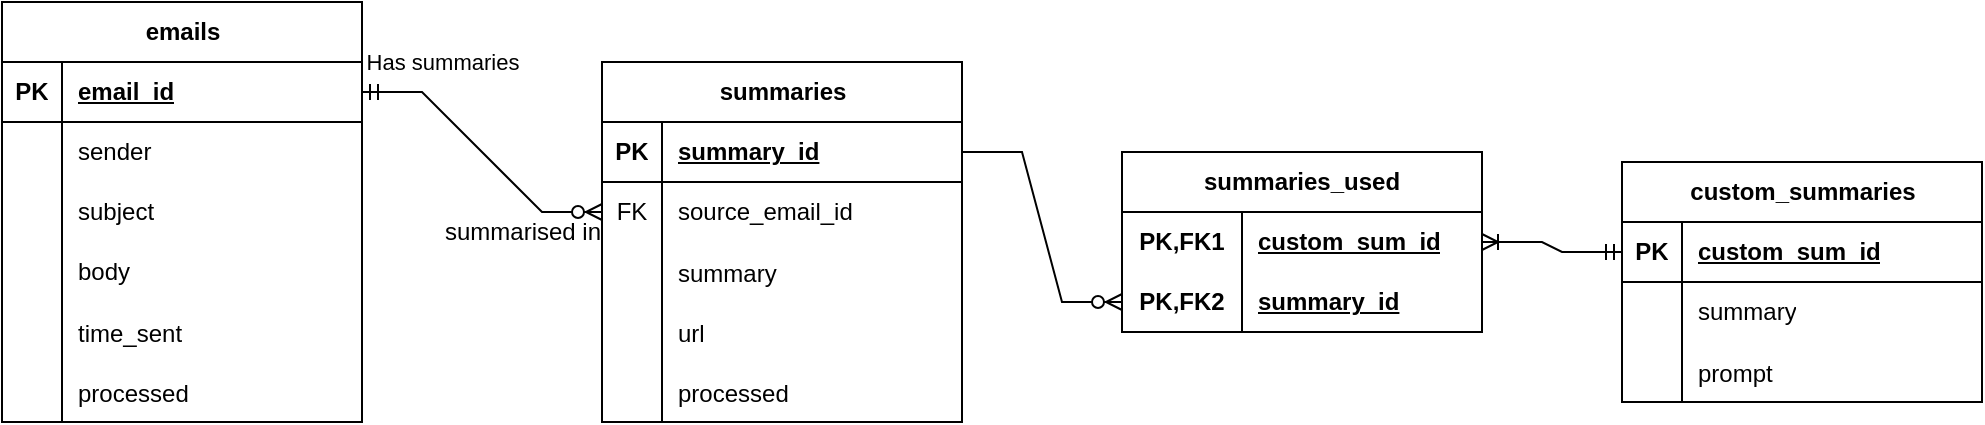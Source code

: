 <mxfile version="24.6.4" type="device">
  <diagram name="Page-1" id="vgabJFnnShm8gbHy2I_C">
    <mxGraphModel dx="1183" dy="789" grid="1" gridSize="10" guides="1" tooltips="1" connect="1" arrows="1" fold="1" page="1" pageScale="1" pageWidth="1100" pageHeight="850" math="0" shadow="0">
      <root>
        <mxCell id="0" />
        <mxCell id="1" parent="0" />
        <mxCell id="yGrduUnZEBeO8_T6THd1-1" value="emails" style="shape=table;startSize=30;container=1;collapsible=1;childLayout=tableLayout;fixedRows=1;rowLines=0;fontStyle=1;align=center;resizeLast=1;html=1;" parent="1" vertex="1">
          <mxGeometry x="80" y="200" width="180" height="210" as="geometry" />
        </mxCell>
        <mxCell id="yGrduUnZEBeO8_T6THd1-2" value="" style="shape=tableRow;horizontal=0;startSize=0;swimlaneHead=0;swimlaneBody=0;fillColor=none;collapsible=0;dropTarget=0;points=[[0,0.5],[1,0.5]];portConstraint=eastwest;top=0;left=0;right=0;bottom=1;" parent="yGrduUnZEBeO8_T6THd1-1" vertex="1">
          <mxGeometry y="30" width="180" height="30" as="geometry" />
        </mxCell>
        <mxCell id="yGrduUnZEBeO8_T6THd1-3" value="PK" style="shape=partialRectangle;connectable=0;fillColor=none;top=0;left=0;bottom=0;right=0;fontStyle=1;overflow=hidden;whiteSpace=wrap;html=1;" parent="yGrduUnZEBeO8_T6THd1-2" vertex="1">
          <mxGeometry width="30" height="30" as="geometry">
            <mxRectangle width="30" height="30" as="alternateBounds" />
          </mxGeometry>
        </mxCell>
        <mxCell id="yGrduUnZEBeO8_T6THd1-4" value="email_id" style="shape=partialRectangle;connectable=0;fillColor=none;top=0;left=0;bottom=0;right=0;align=left;spacingLeft=6;fontStyle=5;overflow=hidden;whiteSpace=wrap;html=1;" parent="yGrduUnZEBeO8_T6THd1-2" vertex="1">
          <mxGeometry x="30" width="150" height="30" as="geometry">
            <mxRectangle width="150" height="30" as="alternateBounds" />
          </mxGeometry>
        </mxCell>
        <mxCell id="yGrduUnZEBeO8_T6THd1-5" value="" style="shape=tableRow;horizontal=0;startSize=0;swimlaneHead=0;swimlaneBody=0;fillColor=none;collapsible=0;dropTarget=0;points=[[0,0.5],[1,0.5]];portConstraint=eastwest;top=0;left=0;right=0;bottom=0;" parent="yGrduUnZEBeO8_T6THd1-1" vertex="1">
          <mxGeometry y="60" width="180" height="30" as="geometry" />
        </mxCell>
        <mxCell id="yGrduUnZEBeO8_T6THd1-6" value="" style="shape=partialRectangle;connectable=0;fillColor=none;top=0;left=0;bottom=0;right=0;editable=1;overflow=hidden;whiteSpace=wrap;html=1;" parent="yGrduUnZEBeO8_T6THd1-5" vertex="1">
          <mxGeometry width="30" height="30" as="geometry">
            <mxRectangle width="30" height="30" as="alternateBounds" />
          </mxGeometry>
        </mxCell>
        <mxCell id="yGrduUnZEBeO8_T6THd1-7" value="sender" style="shape=partialRectangle;connectable=0;fillColor=none;top=0;left=0;bottom=0;right=0;align=left;spacingLeft=6;overflow=hidden;whiteSpace=wrap;html=1;" parent="yGrduUnZEBeO8_T6THd1-5" vertex="1">
          <mxGeometry x="30" width="150" height="30" as="geometry">
            <mxRectangle width="150" height="30" as="alternateBounds" />
          </mxGeometry>
        </mxCell>
        <mxCell id="yGrduUnZEBeO8_T6THd1-8" value="" style="shape=tableRow;horizontal=0;startSize=0;swimlaneHead=0;swimlaneBody=0;fillColor=none;collapsible=0;dropTarget=0;points=[[0,0.5],[1,0.5]];portConstraint=eastwest;top=0;left=0;right=0;bottom=0;" parent="yGrduUnZEBeO8_T6THd1-1" vertex="1">
          <mxGeometry y="90" width="180" height="30" as="geometry" />
        </mxCell>
        <mxCell id="yGrduUnZEBeO8_T6THd1-9" value="" style="shape=partialRectangle;connectable=0;fillColor=none;top=0;left=0;bottom=0;right=0;editable=1;overflow=hidden;whiteSpace=wrap;html=1;" parent="yGrduUnZEBeO8_T6THd1-8" vertex="1">
          <mxGeometry width="30" height="30" as="geometry">
            <mxRectangle width="30" height="30" as="alternateBounds" />
          </mxGeometry>
        </mxCell>
        <mxCell id="yGrduUnZEBeO8_T6THd1-10" value="subject" style="shape=partialRectangle;connectable=0;fillColor=none;top=0;left=0;bottom=0;right=0;align=left;spacingLeft=6;overflow=hidden;whiteSpace=wrap;html=1;" parent="yGrduUnZEBeO8_T6THd1-8" vertex="1">
          <mxGeometry x="30" width="150" height="30" as="geometry">
            <mxRectangle width="150" height="30" as="alternateBounds" />
          </mxGeometry>
        </mxCell>
        <mxCell id="yGrduUnZEBeO8_T6THd1-11" value="" style="shape=tableRow;horizontal=0;startSize=0;swimlaneHead=0;swimlaneBody=0;fillColor=none;collapsible=0;dropTarget=0;points=[[0,0.5],[1,0.5]];portConstraint=eastwest;top=0;left=0;right=0;bottom=0;" parent="yGrduUnZEBeO8_T6THd1-1" vertex="1">
          <mxGeometry y="120" width="180" height="30" as="geometry" />
        </mxCell>
        <mxCell id="yGrduUnZEBeO8_T6THd1-12" value="" style="shape=partialRectangle;connectable=0;fillColor=none;top=0;left=0;bottom=0;right=0;editable=1;overflow=hidden;whiteSpace=wrap;html=1;" parent="yGrduUnZEBeO8_T6THd1-11" vertex="1">
          <mxGeometry width="30" height="30" as="geometry">
            <mxRectangle width="30" height="30" as="alternateBounds" />
          </mxGeometry>
        </mxCell>
        <mxCell id="yGrduUnZEBeO8_T6THd1-13" value="body" style="shape=partialRectangle;connectable=0;fillColor=none;top=0;left=0;bottom=0;right=0;align=left;spacingLeft=6;overflow=hidden;whiteSpace=wrap;html=1;" parent="yGrduUnZEBeO8_T6THd1-11" vertex="1">
          <mxGeometry x="30" width="150" height="30" as="geometry">
            <mxRectangle width="150" height="30" as="alternateBounds" />
          </mxGeometry>
        </mxCell>
        <mxCell id="yGrduUnZEBeO8_T6THd1-14" value="" style="shape=tableRow;horizontal=0;startSize=0;swimlaneHead=0;swimlaneBody=0;fillColor=none;collapsible=0;dropTarget=0;points=[[0,0.5],[1,0.5]];portConstraint=eastwest;top=0;left=0;right=0;bottom=0;" parent="yGrduUnZEBeO8_T6THd1-1" vertex="1">
          <mxGeometry y="150" width="180" height="30" as="geometry" />
        </mxCell>
        <mxCell id="yGrduUnZEBeO8_T6THd1-15" value="" style="shape=partialRectangle;connectable=0;fillColor=none;top=0;left=0;bottom=0;right=0;editable=1;overflow=hidden;" parent="yGrduUnZEBeO8_T6THd1-14" vertex="1">
          <mxGeometry width="30" height="30" as="geometry">
            <mxRectangle width="30" height="30" as="alternateBounds" />
          </mxGeometry>
        </mxCell>
        <mxCell id="yGrduUnZEBeO8_T6THd1-16" value="time_sent" style="shape=partialRectangle;connectable=0;fillColor=none;top=0;left=0;bottom=0;right=0;align=left;spacingLeft=6;overflow=hidden;" parent="yGrduUnZEBeO8_T6THd1-14" vertex="1">
          <mxGeometry x="30" width="150" height="30" as="geometry">
            <mxRectangle width="150" height="30" as="alternateBounds" />
          </mxGeometry>
        </mxCell>
        <mxCell id="yGrduUnZEBeO8_T6THd1-17" value="" style="shape=tableRow;horizontal=0;startSize=0;swimlaneHead=0;swimlaneBody=0;fillColor=none;collapsible=0;dropTarget=0;points=[[0,0.5],[1,0.5]];portConstraint=eastwest;top=0;left=0;right=0;bottom=0;" parent="yGrduUnZEBeO8_T6THd1-1" vertex="1">
          <mxGeometry y="180" width="180" height="30" as="geometry" />
        </mxCell>
        <mxCell id="yGrduUnZEBeO8_T6THd1-18" value="" style="shape=partialRectangle;connectable=0;fillColor=none;top=0;left=0;bottom=0;right=0;editable=1;overflow=hidden;" parent="yGrduUnZEBeO8_T6THd1-17" vertex="1">
          <mxGeometry width="30" height="30" as="geometry">
            <mxRectangle width="30" height="30" as="alternateBounds" />
          </mxGeometry>
        </mxCell>
        <mxCell id="yGrduUnZEBeO8_T6THd1-19" value="processed" style="shape=partialRectangle;connectable=0;fillColor=none;top=0;left=0;bottom=0;right=0;align=left;spacingLeft=6;overflow=hidden;" parent="yGrduUnZEBeO8_T6THd1-17" vertex="1">
          <mxGeometry x="30" width="150" height="30" as="geometry">
            <mxRectangle width="150" height="30" as="alternateBounds" />
          </mxGeometry>
        </mxCell>
        <mxCell id="yGrduUnZEBeO8_T6THd1-20" value="summaries" style="shape=table;startSize=30;container=1;collapsible=1;childLayout=tableLayout;fixedRows=1;rowLines=0;fontStyle=1;align=center;resizeLast=1;html=1;" parent="1" vertex="1">
          <mxGeometry x="380" y="230" width="180" height="180" as="geometry" />
        </mxCell>
        <mxCell id="yGrduUnZEBeO8_T6THd1-21" value="" style="shape=tableRow;horizontal=0;startSize=0;swimlaneHead=0;swimlaneBody=0;fillColor=none;collapsible=0;dropTarget=0;points=[[0,0.5],[1,0.5]];portConstraint=eastwest;top=0;left=0;right=0;bottom=1;" parent="yGrduUnZEBeO8_T6THd1-20" vertex="1">
          <mxGeometry y="30" width="180" height="30" as="geometry" />
        </mxCell>
        <mxCell id="yGrduUnZEBeO8_T6THd1-22" value="PK" style="shape=partialRectangle;connectable=0;fillColor=none;top=0;left=0;bottom=0;right=0;fontStyle=1;overflow=hidden;whiteSpace=wrap;html=1;" parent="yGrduUnZEBeO8_T6THd1-21" vertex="1">
          <mxGeometry width="30" height="30" as="geometry">
            <mxRectangle width="30" height="30" as="alternateBounds" />
          </mxGeometry>
        </mxCell>
        <mxCell id="yGrduUnZEBeO8_T6THd1-23" value="summary_id" style="shape=partialRectangle;connectable=0;fillColor=none;top=0;left=0;bottom=0;right=0;align=left;spacingLeft=6;fontStyle=5;overflow=hidden;whiteSpace=wrap;html=1;" parent="yGrduUnZEBeO8_T6THd1-21" vertex="1">
          <mxGeometry x="30" width="150" height="30" as="geometry">
            <mxRectangle width="150" height="30" as="alternateBounds" />
          </mxGeometry>
        </mxCell>
        <mxCell id="yGrduUnZEBeO8_T6THd1-24" value="" style="shape=tableRow;horizontal=0;startSize=0;swimlaneHead=0;swimlaneBody=0;fillColor=none;collapsible=0;dropTarget=0;points=[[0,0.5],[1,0.5]];portConstraint=eastwest;top=0;left=0;right=0;bottom=0;" parent="yGrduUnZEBeO8_T6THd1-20" vertex="1">
          <mxGeometry y="60" width="180" height="30" as="geometry" />
        </mxCell>
        <mxCell id="yGrduUnZEBeO8_T6THd1-25" value="FK" style="shape=partialRectangle;connectable=0;fillColor=none;top=0;left=0;bottom=0;right=0;editable=1;overflow=hidden;whiteSpace=wrap;html=1;" parent="yGrduUnZEBeO8_T6THd1-24" vertex="1">
          <mxGeometry width="30" height="30" as="geometry">
            <mxRectangle width="30" height="30" as="alternateBounds" />
          </mxGeometry>
        </mxCell>
        <mxCell id="yGrduUnZEBeO8_T6THd1-26" value="source_email_id" style="shape=partialRectangle;connectable=0;fillColor=none;top=0;left=0;bottom=0;right=0;align=left;spacingLeft=6;overflow=hidden;whiteSpace=wrap;html=1;" parent="yGrduUnZEBeO8_T6THd1-24" vertex="1">
          <mxGeometry x="30" width="150" height="30" as="geometry">
            <mxRectangle width="150" height="30" as="alternateBounds" />
          </mxGeometry>
        </mxCell>
        <mxCell id="yGrduUnZEBeO8_T6THd1-33" value="" style="shape=tableRow;horizontal=0;startSize=0;swimlaneHead=0;swimlaneBody=0;fillColor=none;collapsible=0;dropTarget=0;points=[[0,0.5],[1,0.5]];portConstraint=eastwest;top=0;left=0;right=0;bottom=0;" parent="yGrduUnZEBeO8_T6THd1-20" vertex="1">
          <mxGeometry y="90" width="180" height="30" as="geometry" />
        </mxCell>
        <mxCell id="yGrduUnZEBeO8_T6THd1-34" value="" style="shape=partialRectangle;connectable=0;fillColor=none;top=0;left=0;bottom=0;right=0;editable=1;overflow=hidden;" parent="yGrduUnZEBeO8_T6THd1-33" vertex="1">
          <mxGeometry width="30" height="30" as="geometry">
            <mxRectangle width="30" height="30" as="alternateBounds" />
          </mxGeometry>
        </mxCell>
        <mxCell id="yGrduUnZEBeO8_T6THd1-35" value="summary" style="shape=partialRectangle;connectable=0;fillColor=none;top=0;left=0;bottom=0;right=0;align=left;spacingLeft=6;overflow=hidden;" parent="yGrduUnZEBeO8_T6THd1-33" vertex="1">
          <mxGeometry x="30" width="150" height="30" as="geometry">
            <mxRectangle width="150" height="30" as="alternateBounds" />
          </mxGeometry>
        </mxCell>
        <mxCell id="yGrduUnZEBeO8_T6THd1-36" value="" style="shape=tableRow;horizontal=0;startSize=0;swimlaneHead=0;swimlaneBody=0;fillColor=none;collapsible=0;dropTarget=0;points=[[0,0.5],[1,0.5]];portConstraint=eastwest;top=0;left=0;right=0;bottom=0;" parent="yGrduUnZEBeO8_T6THd1-20" vertex="1">
          <mxGeometry y="120" width="180" height="30" as="geometry" />
        </mxCell>
        <mxCell id="yGrduUnZEBeO8_T6THd1-37" value="" style="shape=partialRectangle;connectable=0;fillColor=none;top=0;left=0;bottom=0;right=0;editable=1;overflow=hidden;" parent="yGrduUnZEBeO8_T6THd1-36" vertex="1">
          <mxGeometry width="30" height="30" as="geometry">
            <mxRectangle width="30" height="30" as="alternateBounds" />
          </mxGeometry>
        </mxCell>
        <mxCell id="yGrduUnZEBeO8_T6THd1-38" value="url" style="shape=partialRectangle;connectable=0;fillColor=none;top=0;left=0;bottom=0;right=0;align=left;spacingLeft=6;overflow=hidden;" parent="yGrduUnZEBeO8_T6THd1-36" vertex="1">
          <mxGeometry x="30" width="150" height="30" as="geometry">
            <mxRectangle width="150" height="30" as="alternateBounds" />
          </mxGeometry>
        </mxCell>
        <mxCell id="cC3qBZmITDec9cdiPKkk-2" value="" style="shape=tableRow;horizontal=0;startSize=0;swimlaneHead=0;swimlaneBody=0;fillColor=none;collapsible=0;dropTarget=0;points=[[0,0.5],[1,0.5]];portConstraint=eastwest;top=0;left=0;right=0;bottom=0;" parent="yGrduUnZEBeO8_T6THd1-20" vertex="1">
          <mxGeometry y="150" width="180" height="30" as="geometry" />
        </mxCell>
        <mxCell id="cC3qBZmITDec9cdiPKkk-3" value="" style="shape=partialRectangle;connectable=0;fillColor=none;top=0;left=0;bottom=0;right=0;editable=1;overflow=hidden;" parent="cC3qBZmITDec9cdiPKkk-2" vertex="1">
          <mxGeometry width="30" height="30" as="geometry">
            <mxRectangle width="30" height="30" as="alternateBounds" />
          </mxGeometry>
        </mxCell>
        <mxCell id="cC3qBZmITDec9cdiPKkk-4" value="processed" style="shape=partialRectangle;connectable=0;fillColor=none;top=0;left=0;bottom=0;right=0;align=left;spacingLeft=6;overflow=hidden;" parent="cC3qBZmITDec9cdiPKkk-2" vertex="1">
          <mxGeometry x="30" width="150" height="30" as="geometry">
            <mxRectangle width="150" height="30" as="alternateBounds" />
          </mxGeometry>
        </mxCell>
        <mxCell id="yGrduUnZEBeO8_T6THd1-39" value="custom_summaries" style="shape=table;startSize=30;container=1;collapsible=1;childLayout=tableLayout;fixedRows=1;rowLines=0;fontStyle=1;align=center;resizeLast=1;html=1;" parent="1" vertex="1">
          <mxGeometry x="890" y="280" width="180" height="120" as="geometry" />
        </mxCell>
        <mxCell id="yGrduUnZEBeO8_T6THd1-40" value="" style="shape=tableRow;horizontal=0;startSize=0;swimlaneHead=0;swimlaneBody=0;fillColor=none;collapsible=0;dropTarget=0;points=[[0,0.5],[1,0.5]];portConstraint=eastwest;top=0;left=0;right=0;bottom=1;" parent="yGrduUnZEBeO8_T6THd1-39" vertex="1">
          <mxGeometry y="30" width="180" height="30" as="geometry" />
        </mxCell>
        <mxCell id="yGrduUnZEBeO8_T6THd1-41" value="PK" style="shape=partialRectangle;connectable=0;fillColor=none;top=0;left=0;bottom=0;right=0;fontStyle=1;overflow=hidden;whiteSpace=wrap;html=1;" parent="yGrduUnZEBeO8_T6THd1-40" vertex="1">
          <mxGeometry width="30" height="30" as="geometry">
            <mxRectangle width="30" height="30" as="alternateBounds" />
          </mxGeometry>
        </mxCell>
        <mxCell id="yGrduUnZEBeO8_T6THd1-42" value="custom_sum_id" style="shape=partialRectangle;connectable=0;fillColor=none;top=0;left=0;bottom=0;right=0;align=left;spacingLeft=6;fontStyle=5;overflow=hidden;whiteSpace=wrap;html=1;" parent="yGrduUnZEBeO8_T6THd1-40" vertex="1">
          <mxGeometry x="30" width="150" height="30" as="geometry">
            <mxRectangle width="150" height="30" as="alternateBounds" />
          </mxGeometry>
        </mxCell>
        <mxCell id="yGrduUnZEBeO8_T6THd1-43" value="" style="shape=tableRow;horizontal=0;startSize=0;swimlaneHead=0;swimlaneBody=0;fillColor=none;collapsible=0;dropTarget=0;points=[[0,0.5],[1,0.5]];portConstraint=eastwest;top=0;left=0;right=0;bottom=0;" parent="yGrduUnZEBeO8_T6THd1-39" vertex="1">
          <mxGeometry y="60" width="180" height="30" as="geometry" />
        </mxCell>
        <mxCell id="yGrduUnZEBeO8_T6THd1-44" value="" style="shape=partialRectangle;connectable=0;fillColor=none;top=0;left=0;bottom=0;right=0;editable=1;overflow=hidden;whiteSpace=wrap;html=1;" parent="yGrduUnZEBeO8_T6THd1-43" vertex="1">
          <mxGeometry width="30" height="30" as="geometry">
            <mxRectangle width="30" height="30" as="alternateBounds" />
          </mxGeometry>
        </mxCell>
        <mxCell id="yGrduUnZEBeO8_T6THd1-45" value="summary" style="shape=partialRectangle;connectable=0;fillColor=none;top=0;left=0;bottom=0;right=0;align=left;spacingLeft=6;overflow=hidden;whiteSpace=wrap;html=1;" parent="yGrduUnZEBeO8_T6THd1-43" vertex="1">
          <mxGeometry x="30" width="150" height="30" as="geometry">
            <mxRectangle width="150" height="30" as="alternateBounds" />
          </mxGeometry>
        </mxCell>
        <mxCell id="-JaKanKPELLKZieP9rIX-65" value="" style="shape=tableRow;horizontal=0;startSize=0;swimlaneHead=0;swimlaneBody=0;fillColor=none;collapsible=0;dropTarget=0;points=[[0,0.5],[1,0.5]];portConstraint=eastwest;top=0;left=0;right=0;bottom=0;" vertex="1" parent="yGrduUnZEBeO8_T6THd1-39">
          <mxGeometry y="90" width="180" height="30" as="geometry" />
        </mxCell>
        <mxCell id="-JaKanKPELLKZieP9rIX-66" value="" style="shape=partialRectangle;connectable=0;fillColor=none;top=0;left=0;bottom=0;right=0;editable=1;overflow=hidden;" vertex="1" parent="-JaKanKPELLKZieP9rIX-65">
          <mxGeometry width="30" height="30" as="geometry">
            <mxRectangle width="30" height="30" as="alternateBounds" />
          </mxGeometry>
        </mxCell>
        <mxCell id="-JaKanKPELLKZieP9rIX-67" value="prompt" style="shape=partialRectangle;connectable=0;fillColor=none;top=0;left=0;bottom=0;right=0;align=left;spacingLeft=6;overflow=hidden;" vertex="1" parent="-JaKanKPELLKZieP9rIX-65">
          <mxGeometry x="30" width="150" height="30" as="geometry">
            <mxRectangle width="150" height="30" as="alternateBounds" />
          </mxGeometry>
        </mxCell>
        <mxCell id="yGrduUnZEBeO8_T6THd1-68" value="" style="edgeStyle=entityRelationEdgeStyle;fontSize=12;html=1;endArrow=ERzeroToMany;startArrow=ERmandOne;rounded=0;exitX=1;exitY=0.5;exitDx=0;exitDy=0;entryX=0;entryY=0.5;entryDx=0;entryDy=0;" parent="1" source="yGrduUnZEBeO8_T6THd1-2" target="yGrduUnZEBeO8_T6THd1-24" edge="1">
          <mxGeometry width="100" height="100" relative="1" as="geometry">
            <mxPoint x="410" y="580" as="sourcePoint" />
            <mxPoint x="510" y="480" as="targetPoint" />
          </mxGeometry>
        </mxCell>
        <mxCell id="-JaKanKPELLKZieP9rIX-60" value="Has summaries" style="edgeLabel;html=1;align=center;verticalAlign=middle;resizable=0;points=[];" vertex="1" connectable="0" parent="yGrduUnZEBeO8_T6THd1-68">
          <mxGeometry x="-0.627" y="-1" relative="1" as="geometry">
            <mxPoint x="13" y="-16" as="offset" />
          </mxGeometry>
        </mxCell>
        <mxCell id="-JaKanKPELLKZieP9rIX-47" value="summaries_used" style="shape=table;startSize=30;container=1;collapsible=1;childLayout=tableLayout;fixedRows=1;rowLines=0;fontStyle=1;align=center;resizeLast=1;html=1;whiteSpace=wrap;" vertex="1" parent="1">
          <mxGeometry x="640" y="275" width="180" height="90" as="geometry" />
        </mxCell>
        <mxCell id="-JaKanKPELLKZieP9rIX-48" value="" style="shape=tableRow;horizontal=0;startSize=0;swimlaneHead=0;swimlaneBody=0;fillColor=none;collapsible=0;dropTarget=0;points=[[0,0.5],[1,0.5]];portConstraint=eastwest;top=0;left=0;right=0;bottom=0;html=1;" vertex="1" parent="-JaKanKPELLKZieP9rIX-47">
          <mxGeometry y="30" width="180" height="30" as="geometry" />
        </mxCell>
        <mxCell id="-JaKanKPELLKZieP9rIX-49" value="PK,FK1" style="shape=partialRectangle;connectable=0;fillColor=none;top=0;left=0;bottom=0;right=0;fontStyle=1;overflow=hidden;html=1;whiteSpace=wrap;" vertex="1" parent="-JaKanKPELLKZieP9rIX-48">
          <mxGeometry width="60" height="30" as="geometry">
            <mxRectangle width="60" height="30" as="alternateBounds" />
          </mxGeometry>
        </mxCell>
        <mxCell id="-JaKanKPELLKZieP9rIX-50" value="custom_sum_id" style="shape=partialRectangle;connectable=0;fillColor=none;top=0;left=0;bottom=0;right=0;align=left;spacingLeft=6;fontStyle=5;overflow=hidden;html=1;whiteSpace=wrap;" vertex="1" parent="-JaKanKPELLKZieP9rIX-48">
          <mxGeometry x="60" width="120" height="30" as="geometry">
            <mxRectangle width="120" height="30" as="alternateBounds" />
          </mxGeometry>
        </mxCell>
        <mxCell id="-JaKanKPELLKZieP9rIX-51" value="" style="shape=tableRow;horizontal=0;startSize=0;swimlaneHead=0;swimlaneBody=0;fillColor=none;collapsible=0;dropTarget=0;points=[[0,0.5],[1,0.5]];portConstraint=eastwest;top=0;left=0;right=0;bottom=1;html=1;" vertex="1" parent="-JaKanKPELLKZieP9rIX-47">
          <mxGeometry y="60" width="180" height="30" as="geometry" />
        </mxCell>
        <mxCell id="-JaKanKPELLKZieP9rIX-52" value="PK,FK2" style="shape=partialRectangle;connectable=0;fillColor=none;top=0;left=0;bottom=0;right=0;fontStyle=1;overflow=hidden;html=1;whiteSpace=wrap;" vertex="1" parent="-JaKanKPELLKZieP9rIX-51">
          <mxGeometry width="60" height="30" as="geometry">
            <mxRectangle width="60" height="30" as="alternateBounds" />
          </mxGeometry>
        </mxCell>
        <mxCell id="-JaKanKPELLKZieP9rIX-53" value="summary_id" style="shape=partialRectangle;connectable=0;fillColor=none;top=0;left=0;bottom=0;right=0;align=left;spacingLeft=6;fontStyle=5;overflow=hidden;html=1;whiteSpace=wrap;" vertex="1" parent="-JaKanKPELLKZieP9rIX-51">
          <mxGeometry x="60" width="120" height="30" as="geometry">
            <mxRectangle width="120" height="30" as="alternateBounds" />
          </mxGeometry>
        </mxCell>
        <mxCell id="-JaKanKPELLKZieP9rIX-62" value="summarised in" style="text;html=1;align=center;verticalAlign=middle;resizable=0;points=[];autosize=1;strokeColor=none;fillColor=none;" vertex="1" parent="1">
          <mxGeometry x="290" y="300" width="100" height="30" as="geometry" />
        </mxCell>
        <mxCell id="-JaKanKPELLKZieP9rIX-64" value="" style="edgeStyle=entityRelationEdgeStyle;fontSize=12;html=1;endArrow=ERzeroToMany;endFill=1;rounded=0;" edge="1" parent="1" source="yGrduUnZEBeO8_T6THd1-21" target="-JaKanKPELLKZieP9rIX-51">
          <mxGeometry width="100" height="100" relative="1" as="geometry">
            <mxPoint x="340" y="680" as="sourcePoint" />
            <mxPoint x="550" y="500" as="targetPoint" />
          </mxGeometry>
        </mxCell>
        <mxCell id="-JaKanKPELLKZieP9rIX-68" value="" style="edgeStyle=entityRelationEdgeStyle;fontSize=12;html=1;endArrow=ERoneToMany;startArrow=ERmandOne;rounded=0;" edge="1" parent="1" source="yGrduUnZEBeO8_T6THd1-40" target="-JaKanKPELLKZieP9rIX-48">
          <mxGeometry width="100" height="100" relative="1" as="geometry">
            <mxPoint x="750" y="600" as="sourcePoint" />
            <mxPoint x="850" y="500" as="targetPoint" />
          </mxGeometry>
        </mxCell>
      </root>
    </mxGraphModel>
  </diagram>
</mxfile>
